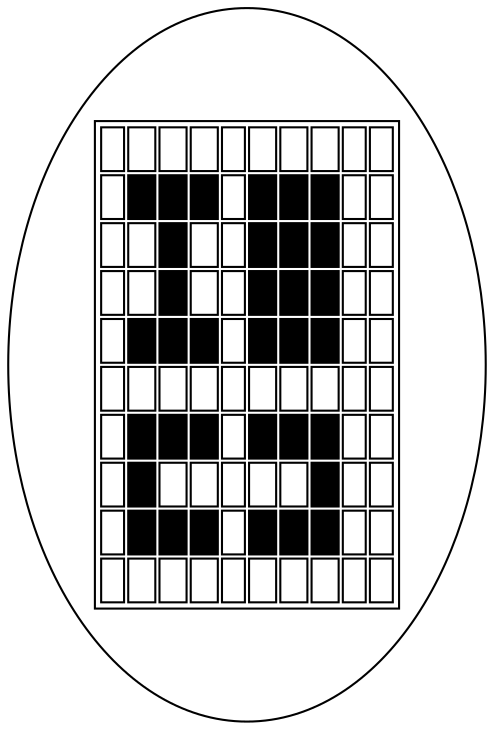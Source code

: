 graph M1 {
	tab [label=<<TABLE>
<TR>
<TD> </TD>
<TD> </TD>
<TD> </TD>
<TD> </TD>
<TD> </TD>
<TD> </TD>
<TD> </TD>
<TD> </TD>
<TD> </TD>
<TD> </TD>
</TR>
<TR>
<TD> </TD>
<TD bgcolor='black'>*</TD>
<TD bgcolor='black'>*</TD>
<TD bgcolor='black'>*</TD>
<TD> </TD>
<TD bgcolor='black'>*</TD>
<TD bgcolor='black'>*</TD>
<TD bgcolor='black'>*</TD>
<TD> </TD>
<TD> </TD>
</TR>
<TR>
<TD> </TD>
<TD> </TD>
<TD bgcolor='black'>*</TD>
<TD> </TD>
<TD> </TD>
<TD bgcolor='black'>*</TD>
<TD bgcolor='black'>*</TD>
<TD bgcolor='black'>*</TD>
<TD> </TD>
<TD> </TD>
</TR>
<TR>
<TD> </TD>
<TD> </TD>
<TD bgcolor='black'>*</TD>
<TD> </TD>
<TD> </TD>
<TD bgcolor='black'>*</TD>
<TD bgcolor='black'>*</TD>
<TD bgcolor='black'>*</TD>
<TD> </TD>
<TD> </TD>
</TR>
<TR>
<TD> </TD>
<TD bgcolor='black'>*</TD>
<TD bgcolor='black'>*</TD>
<TD bgcolor='black'>*</TD>
<TD> </TD>
<TD bgcolor='black'>*</TD>
<TD bgcolor='black'>*</TD>
<TD bgcolor='black'>*</TD>
<TD> </TD>
<TD> </TD>
</TR>
<TR>
<TD> </TD>
<TD> </TD>
<TD> </TD>
<TD> </TD>
<TD> </TD>
<TD> </TD>
<TD> </TD>
<TD> </TD>
<TD> </TD>
<TD> </TD>
</TR>
<TR>
<TD> </TD>
<TD bgcolor='black'>*</TD>
<TD bgcolor='black'>*</TD>
<TD bgcolor='black'>*</TD>
<TD> </TD>
<TD bgcolor='black'>*</TD>
<TD bgcolor='black'>*</TD>
<TD bgcolor='black'>*</TD>
<TD> </TD>
<TD> </TD>
</TR>
<TR>
<TD> </TD>
<TD bgcolor='black'>*</TD>
<TD> </TD>
<TD> </TD>
<TD> </TD>
<TD> </TD>
<TD> </TD>
<TD bgcolor='black'>*</TD>
<TD> </TD>
<TD> </TD>
</TR>
<TR>
<TD> </TD>
<TD bgcolor='black'>*</TD>
<TD bgcolor='black'>*</TD>
<TD bgcolor='black'>*</TD>
<TD> </TD>
<TD bgcolor='black'>*</TD>
<TD bgcolor='black'>*</TD>
<TD bgcolor='black'>*</TD>
<TD> </TD>
<TD> </TD>
</TR>
<TR>
<TD> </TD>
<TD> </TD>
<TD> </TD>
<TD> </TD>
<TD> </TD>
<TD> </TD>
<TD> </TD>
<TD> </TD>
<TD> </TD>
<TD> </TD>
</TR>
</TABLE>>]
}
